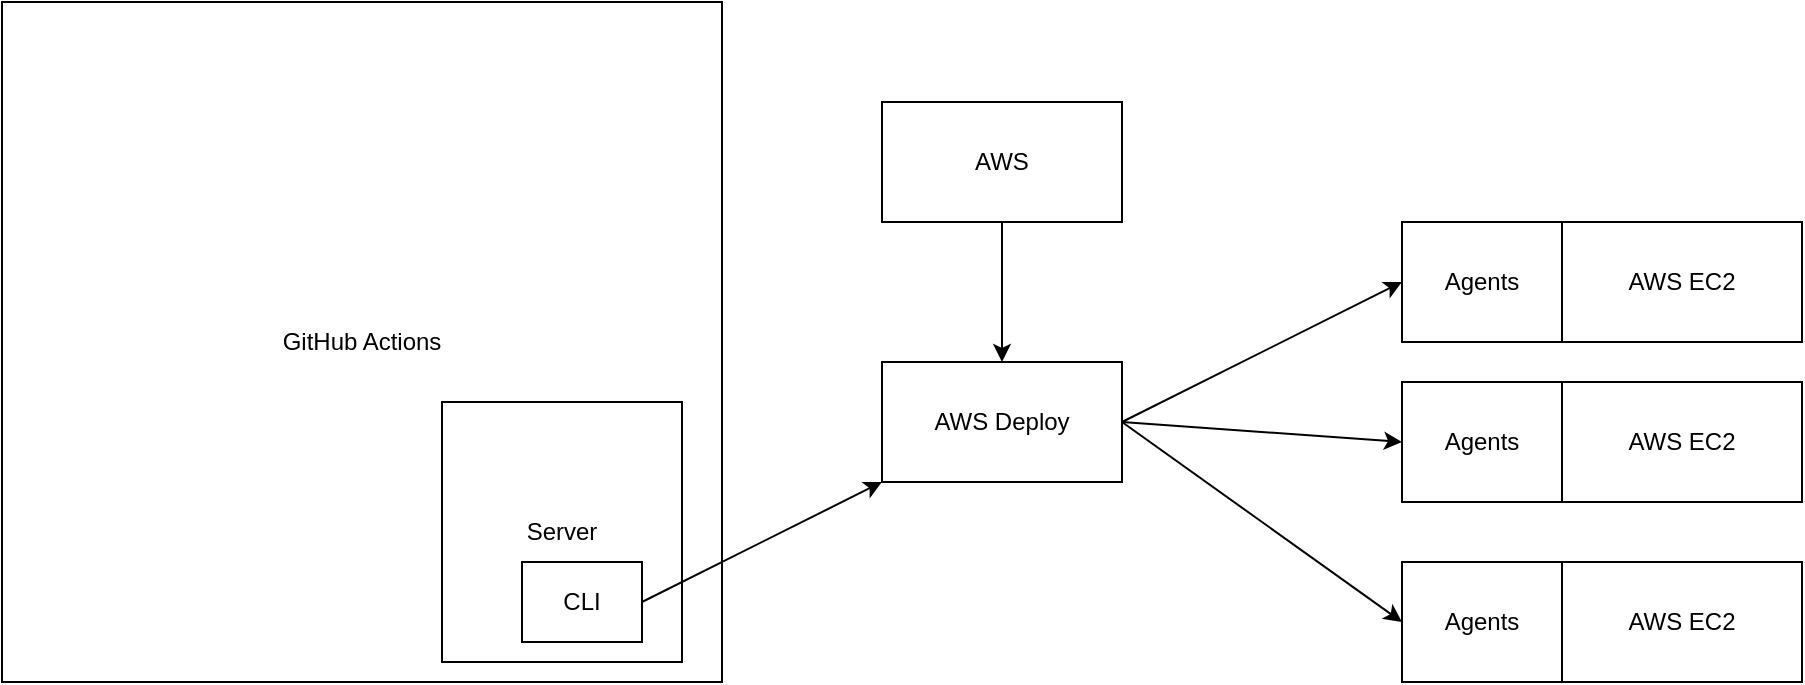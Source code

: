 <mxfile>
    <diagram id="6ov77HPLfl8hYmHyNpZs" name="CD">
        <mxGraphModel dx="1176" dy="453" grid="1" gridSize="10" guides="1" tooltips="1" connect="1" arrows="1" fold="1" page="1" pageScale="1" pageWidth="1700" pageHeight="1100" math="0" shadow="0">
            <root>
                <mxCell id="0"/>
                <mxCell id="1" parent="0"/>
                <mxCell id="16" value="GitHub Actions" style="rounded=0;whiteSpace=wrap;html=1;" vertex="1" parent="1">
                    <mxGeometry x="380" y="140" width="360" height="340" as="geometry"/>
                </mxCell>
                <mxCell id="18" value="Server" style="rounded=0;whiteSpace=wrap;html=1;" vertex="1" parent="1">
                    <mxGeometry x="600" y="340" width="120" height="130" as="geometry"/>
                </mxCell>
                <mxCell id="6" style="edgeStyle=none;html=1;exitX=1;exitY=0.5;exitDx=0;exitDy=0;entryX=0;entryY=0.5;entryDx=0;entryDy=0;" edge="1" parent="1" source="2" target="9">
                    <mxGeometry relative="1" as="geometry">
                        <mxPoint x="1010" y="310" as="targetPoint"/>
                    </mxGeometry>
                </mxCell>
                <mxCell id="7" style="edgeStyle=none;html=1;exitX=1;exitY=0.5;exitDx=0;exitDy=0;entryX=0;entryY=0.5;entryDx=0;entryDy=0;" edge="1" parent="1" source="2" target="10">
                    <mxGeometry relative="1" as="geometry">
                        <mxPoint x="1020" y="350" as="targetPoint"/>
                    </mxGeometry>
                </mxCell>
                <mxCell id="8" style="edgeStyle=none;html=1;exitX=1;exitY=0.5;exitDx=0;exitDy=0;entryX=0;entryY=0.5;entryDx=0;entryDy=0;" edge="1" parent="1" source="2" target="11">
                    <mxGeometry relative="1" as="geometry">
                        <mxPoint x="1010" y="420" as="targetPoint"/>
                    </mxGeometry>
                </mxCell>
                <mxCell id="2" value="AWS Deploy" style="rounded=0;whiteSpace=wrap;html=1;" vertex="1" parent="1">
                    <mxGeometry x="820" y="320" width="120" height="60" as="geometry"/>
                </mxCell>
                <mxCell id="3" value="AWS EC2" style="rounded=0;whiteSpace=wrap;html=1;" vertex="1" parent="1">
                    <mxGeometry x="1160" y="250" width="120" height="60" as="geometry"/>
                </mxCell>
                <mxCell id="4" value="AWS EC2" style="rounded=0;whiteSpace=wrap;html=1;" vertex="1" parent="1">
                    <mxGeometry x="1160" y="330" width="120" height="60" as="geometry"/>
                </mxCell>
                <mxCell id="5" value="AWS EC2" style="rounded=0;whiteSpace=wrap;html=1;" vertex="1" parent="1">
                    <mxGeometry x="1160" y="420" width="120" height="60" as="geometry"/>
                </mxCell>
                <mxCell id="9" value="Agents" style="rounded=0;whiteSpace=wrap;html=1;" vertex="1" parent="1">
                    <mxGeometry x="1080" y="250" width="80" height="60" as="geometry"/>
                </mxCell>
                <mxCell id="10" value="Agents" style="rounded=0;whiteSpace=wrap;html=1;" vertex="1" parent="1">
                    <mxGeometry x="1080" y="330" width="80" height="60" as="geometry"/>
                </mxCell>
                <mxCell id="11" value="Agents" style="rounded=0;whiteSpace=wrap;html=1;" vertex="1" parent="1">
                    <mxGeometry x="1080" y="420" width="80" height="60" as="geometry"/>
                </mxCell>
                <mxCell id="13" style="edgeStyle=none;html=1;exitX=0.5;exitY=1;exitDx=0;exitDy=0;entryX=0.5;entryY=0;entryDx=0;entryDy=0;" edge="1" parent="1" source="12" target="2">
                    <mxGeometry relative="1" as="geometry"/>
                </mxCell>
                <mxCell id="12" value="AWS" style="rounded=0;whiteSpace=wrap;html=1;" vertex="1" parent="1">
                    <mxGeometry x="820" y="190" width="120" height="60" as="geometry"/>
                </mxCell>
                <mxCell id="15" style="edgeStyle=none;html=1;exitX=1;exitY=0.5;exitDx=0;exitDy=0;" edge="1" parent="1" source="14" target="2">
                    <mxGeometry relative="1" as="geometry"/>
                </mxCell>
                <mxCell id="14" value="CLI" style="rounded=0;whiteSpace=wrap;html=1;" vertex="1" parent="1">
                    <mxGeometry x="640" y="420" width="60" height="40" as="geometry"/>
                </mxCell>
            </root>
        </mxGraphModel>
    </diagram>
</mxfile>